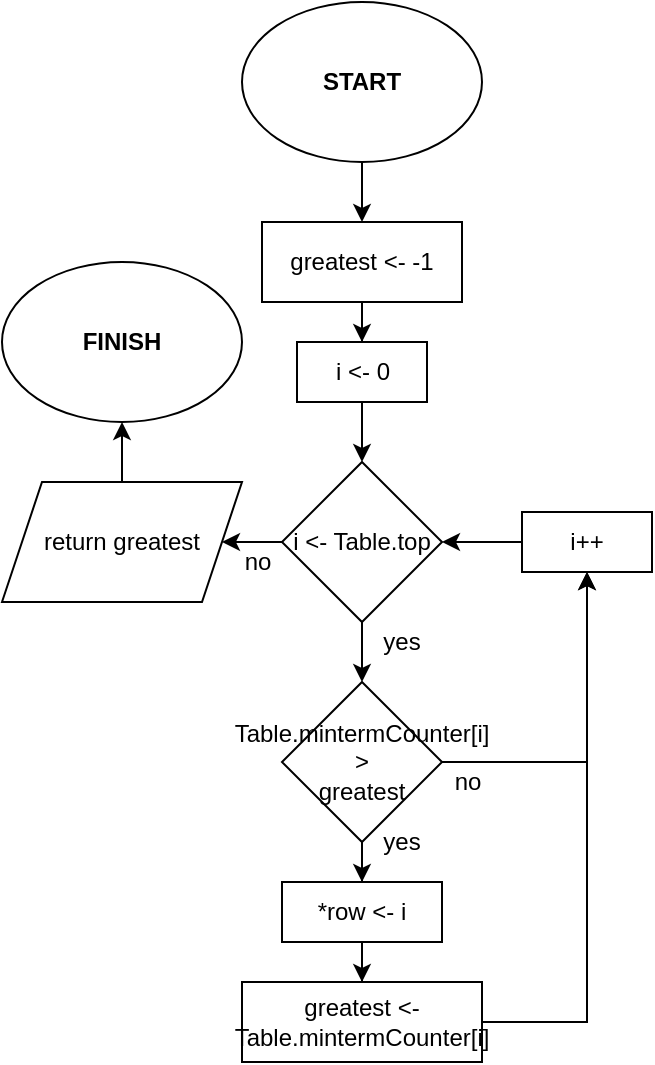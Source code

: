<mxfile version="14.1.5" type="device"><diagram id="8sZOU8pmUr1btdMvvS-I" name="Page-1"><mxGraphModel dx="622" dy="416" grid="1" gridSize="10" guides="1" tooltips="1" connect="1" arrows="1" fold="1" page="1" pageScale="1" pageWidth="827" pageHeight="1169" math="0" shadow="0"><root><mxCell id="0"/><mxCell id="1" parent="0"/><mxCell id="ArdK3BQZbANGOCB0MYLp-32" value="" style="edgeStyle=orthogonalEdgeStyle;rounded=0;orthogonalLoop=1;jettySize=auto;html=1;" edge="1" parent="1" source="ArdK3BQZbANGOCB0MYLp-2" target="ArdK3BQZbANGOCB0MYLp-31"><mxGeometry relative="1" as="geometry"/></mxCell><mxCell id="ArdK3BQZbANGOCB0MYLp-2" value="START" style="ellipse;whiteSpace=wrap;html=1;fontStyle=1" vertex="1" parent="1"><mxGeometry x="300" y="240" width="120" height="80" as="geometry"/></mxCell><mxCell id="ArdK3BQZbANGOCB0MYLp-3" value="FINISH" style="ellipse;whiteSpace=wrap;html=1;fontStyle=1" vertex="1" parent="1"><mxGeometry x="180" y="370" width="120" height="80" as="geometry"/></mxCell><mxCell id="ArdK3BQZbANGOCB0MYLp-36" value="" style="edgeStyle=orthogonalEdgeStyle;rounded=0;orthogonalLoop=1;jettySize=auto;html=1;" edge="1" parent="1" source="ArdK3BQZbANGOCB0MYLp-31" target="ArdK3BQZbANGOCB0MYLp-35"><mxGeometry relative="1" as="geometry"/></mxCell><mxCell id="ArdK3BQZbANGOCB0MYLp-31" value="greatest &amp;lt;- -1" style="rounded=0;whiteSpace=wrap;html=1;" vertex="1" parent="1"><mxGeometry x="310" y="350" width="100" height="40" as="geometry"/></mxCell><mxCell id="ArdK3BQZbANGOCB0MYLp-40" value="" style="edgeStyle=orthogonalEdgeStyle;rounded=0;orthogonalLoop=1;jettySize=auto;html=1;" edge="1" parent="1" source="ArdK3BQZbANGOCB0MYLp-33" target="ArdK3BQZbANGOCB0MYLp-39"><mxGeometry relative="1" as="geometry"/></mxCell><mxCell id="ArdK3BQZbANGOCB0MYLp-50" value="" style="edgeStyle=orthogonalEdgeStyle;rounded=0;orthogonalLoop=1;jettySize=auto;html=1;" edge="1" parent="1" source="ArdK3BQZbANGOCB0MYLp-33" target="ArdK3BQZbANGOCB0MYLp-49"><mxGeometry relative="1" as="geometry"/></mxCell><mxCell id="ArdK3BQZbANGOCB0MYLp-33" value="i &amp;lt;- Table.top" style="rhombus;whiteSpace=wrap;html=1;rounded=0;" vertex="1" parent="1"><mxGeometry x="320" y="470" width="80" height="80" as="geometry"/></mxCell><mxCell id="ArdK3BQZbANGOCB0MYLp-37" value="" style="edgeStyle=orthogonalEdgeStyle;rounded=0;orthogonalLoop=1;jettySize=auto;html=1;" edge="1" parent="1" source="ArdK3BQZbANGOCB0MYLp-35" target="ArdK3BQZbANGOCB0MYLp-33"><mxGeometry relative="1" as="geometry"/></mxCell><mxCell id="ArdK3BQZbANGOCB0MYLp-35" value="i &amp;lt;- 0" style="rounded=0;whiteSpace=wrap;html=1;" vertex="1" parent="1"><mxGeometry x="327.5" y="410" width="65" height="30" as="geometry"/></mxCell><mxCell id="ArdK3BQZbANGOCB0MYLp-42" value="" style="edgeStyle=orthogonalEdgeStyle;rounded=0;orthogonalLoop=1;jettySize=auto;html=1;" edge="1" parent="1" source="ArdK3BQZbANGOCB0MYLp-39" target="ArdK3BQZbANGOCB0MYLp-41"><mxGeometry relative="1" as="geometry"/></mxCell><mxCell id="ArdK3BQZbANGOCB0MYLp-48" style="edgeStyle=orthogonalEdgeStyle;rounded=0;orthogonalLoop=1;jettySize=auto;html=1;exitX=1;exitY=0.5;exitDx=0;exitDy=0;entryX=0.5;entryY=1;entryDx=0;entryDy=0;" edge="1" parent="1" source="ArdK3BQZbANGOCB0MYLp-39" target="ArdK3BQZbANGOCB0MYLp-45"><mxGeometry relative="1" as="geometry"><mxPoint x="470" y="620" as="targetPoint"/></mxGeometry></mxCell><mxCell id="ArdK3BQZbANGOCB0MYLp-39" value="Table.mintermCounter[i]&lt;br&gt;&amp;gt;&lt;br&gt;greatest" style="rhombus;whiteSpace=wrap;html=1;rounded=0;" vertex="1" parent="1"><mxGeometry x="320" y="580" width="80" height="80" as="geometry"/></mxCell><mxCell id="ArdK3BQZbANGOCB0MYLp-44" value="" style="edgeStyle=orthogonalEdgeStyle;rounded=0;orthogonalLoop=1;jettySize=auto;html=1;" edge="1" parent="1" source="ArdK3BQZbANGOCB0MYLp-41" target="ArdK3BQZbANGOCB0MYLp-43"><mxGeometry relative="1" as="geometry"/></mxCell><mxCell id="ArdK3BQZbANGOCB0MYLp-41" value="*row &amp;lt;- i" style="rounded=0;whiteSpace=wrap;html=1;" vertex="1" parent="1"><mxGeometry x="320" y="680" width="80" height="30" as="geometry"/></mxCell><mxCell id="ArdK3BQZbANGOCB0MYLp-46" style="edgeStyle=orthogonalEdgeStyle;rounded=0;orthogonalLoop=1;jettySize=auto;html=1;exitX=1;exitY=0.5;exitDx=0;exitDy=0;entryX=0.5;entryY=1;entryDx=0;entryDy=0;" edge="1" parent="1" source="ArdK3BQZbANGOCB0MYLp-43" target="ArdK3BQZbANGOCB0MYLp-45"><mxGeometry relative="1" as="geometry"/></mxCell><mxCell id="ArdK3BQZbANGOCB0MYLp-43" value="greatest &amp;lt;-Table.mintermCounter[i]" style="rounded=0;whiteSpace=wrap;html=1;" vertex="1" parent="1"><mxGeometry x="300" y="730" width="120" height="40" as="geometry"/></mxCell><mxCell id="ArdK3BQZbANGOCB0MYLp-47" style="edgeStyle=orthogonalEdgeStyle;rounded=0;orthogonalLoop=1;jettySize=auto;html=1;exitX=0;exitY=0.5;exitDx=0;exitDy=0;" edge="1" parent="1" source="ArdK3BQZbANGOCB0MYLp-45" target="ArdK3BQZbANGOCB0MYLp-33"><mxGeometry relative="1" as="geometry"/></mxCell><mxCell id="ArdK3BQZbANGOCB0MYLp-45" value="i++" style="rounded=0;whiteSpace=wrap;html=1;" vertex="1" parent="1"><mxGeometry x="440" y="495" width="65" height="30" as="geometry"/></mxCell><mxCell id="ArdK3BQZbANGOCB0MYLp-51" value="" style="edgeStyle=orthogonalEdgeStyle;rounded=0;orthogonalLoop=1;jettySize=auto;html=1;" edge="1" parent="1" source="ArdK3BQZbANGOCB0MYLp-49" target="ArdK3BQZbANGOCB0MYLp-3"><mxGeometry relative="1" as="geometry"/></mxCell><mxCell id="ArdK3BQZbANGOCB0MYLp-49" value="return greatest" style="shape=parallelogram;perimeter=parallelogramPerimeter;whiteSpace=wrap;html=1;fixedSize=1;" vertex="1" parent="1"><mxGeometry x="180" y="480" width="120" height="60" as="geometry"/></mxCell><mxCell id="ArdK3BQZbANGOCB0MYLp-52" value="yes" style="text;html=1;strokeColor=none;fillColor=none;align=center;verticalAlign=middle;whiteSpace=wrap;rounded=0;" vertex="1" parent="1"><mxGeometry x="360" y="550" width="40" height="20" as="geometry"/></mxCell><mxCell id="ArdK3BQZbANGOCB0MYLp-53" value="yes" style="text;html=1;strokeColor=none;fillColor=none;align=center;verticalAlign=middle;whiteSpace=wrap;rounded=0;" vertex="1" parent="1"><mxGeometry x="360" y="650" width="40" height="20" as="geometry"/></mxCell><mxCell id="ArdK3BQZbANGOCB0MYLp-54" value="no" style="text;html=1;strokeColor=none;fillColor=none;align=center;verticalAlign=middle;whiteSpace=wrap;rounded=0;" vertex="1" parent="1"><mxGeometry x="392.5" y="620" width="40" height="20" as="geometry"/></mxCell><mxCell id="ArdK3BQZbANGOCB0MYLp-55" value="no" style="text;html=1;strokeColor=none;fillColor=none;align=center;verticalAlign=middle;whiteSpace=wrap;rounded=0;" vertex="1" parent="1"><mxGeometry x="287.5" y="510" width="40" height="20" as="geometry"/></mxCell></root></mxGraphModel></diagram></mxfile>